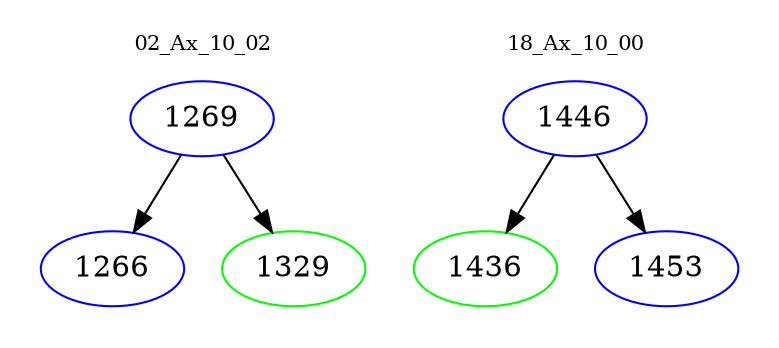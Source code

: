 digraph{
subgraph cluster_0 {
color = white
label = "02_Ax_10_02";
fontsize=10;
T0_1269 [label="1269", color="blue"]
T0_1269 -> T0_1266 [color="black"]
T0_1266 [label="1266", color="blue"]
T0_1269 -> T0_1329 [color="black"]
T0_1329 [label="1329", color="green"]
}
subgraph cluster_1 {
color = white
label = "18_Ax_10_00";
fontsize=10;
T1_1446 [label="1446", color="blue"]
T1_1446 -> T1_1436 [color="black"]
T1_1436 [label="1436", color="green"]
T1_1446 -> T1_1453 [color="black"]
T1_1453 [label="1453", color="blue"]
}
}
